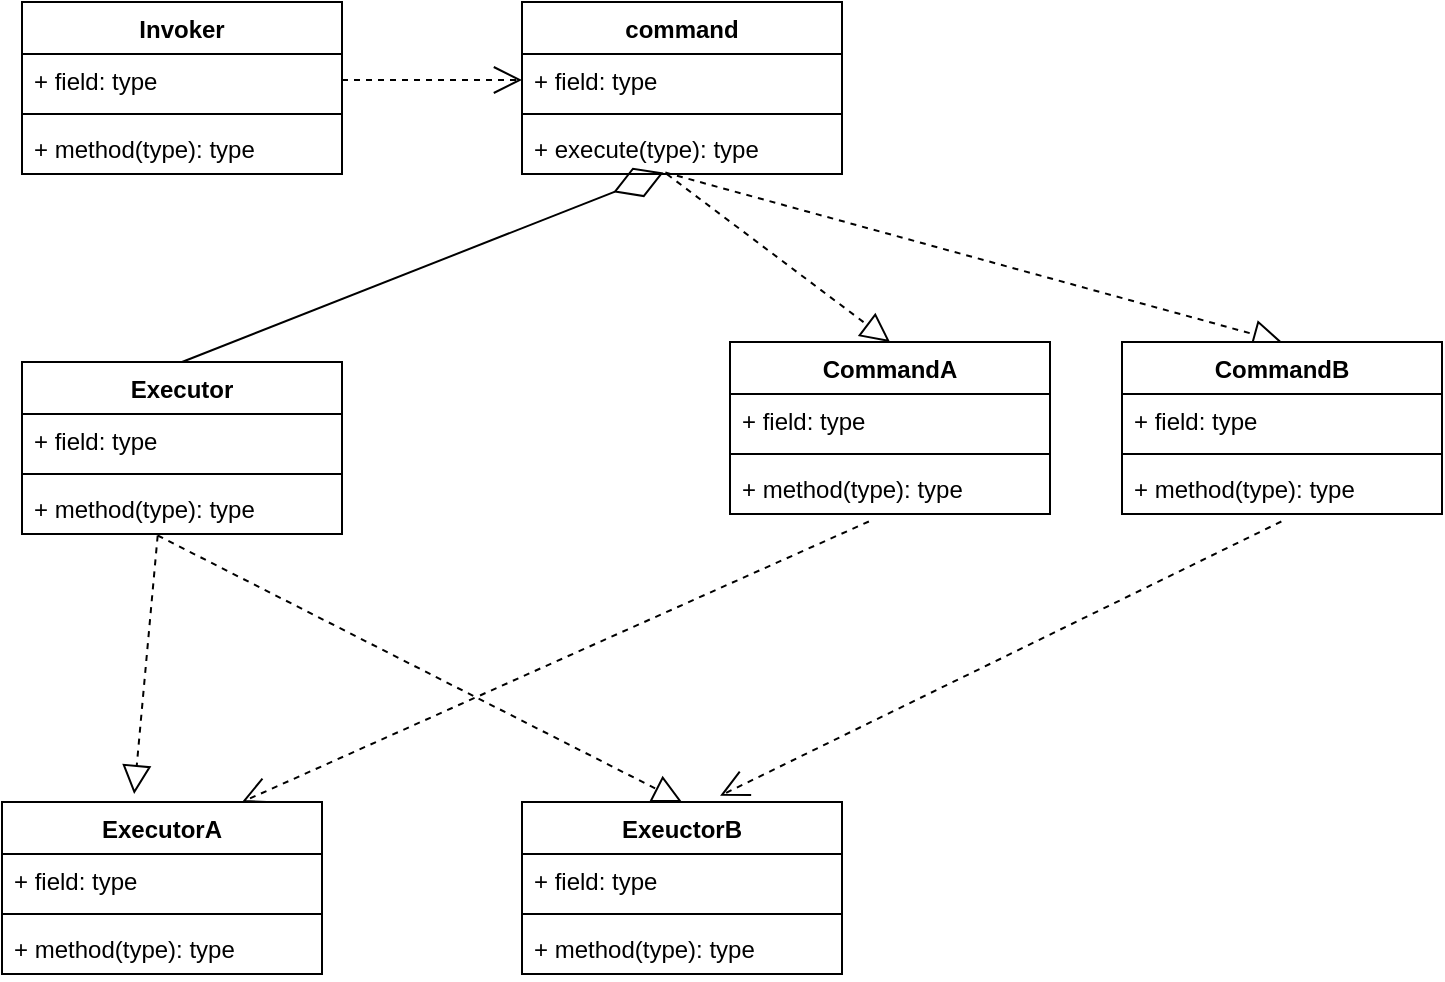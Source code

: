 <mxfile version="13.7.9" type="device"><diagram id="UsWExSXFhmmK8blFgsZJ" name="第 1 页"><mxGraphModel dx="1089" dy="630" grid="1" gridSize="10" guides="1" tooltips="1" connect="1" arrows="1" fold="1" page="1" pageScale="1" pageWidth="827" pageHeight="1169" math="0" shadow="0"><root><mxCell id="0"/><mxCell id="1" parent="0"/><mxCell id="35Mb7k8plHbG1xBs_ddw-1" value="command" style="swimlane;fontStyle=1;align=center;verticalAlign=top;childLayout=stackLayout;horizontal=1;startSize=26;horizontalStack=0;resizeParent=1;resizeParentMax=0;resizeLast=0;collapsible=1;marginBottom=0;" vertex="1" parent="1"><mxGeometry x="310" y="80" width="160" height="86" as="geometry"/></mxCell><mxCell id="35Mb7k8plHbG1xBs_ddw-2" value="+ field: type" style="text;strokeColor=none;fillColor=none;align=left;verticalAlign=top;spacingLeft=4;spacingRight=4;overflow=hidden;rotatable=0;points=[[0,0.5],[1,0.5]];portConstraint=eastwest;" vertex="1" parent="35Mb7k8plHbG1xBs_ddw-1"><mxGeometry y="26" width="160" height="26" as="geometry"/></mxCell><mxCell id="35Mb7k8plHbG1xBs_ddw-3" value="" style="line;strokeWidth=1;fillColor=none;align=left;verticalAlign=middle;spacingTop=-1;spacingLeft=3;spacingRight=3;rotatable=0;labelPosition=right;points=[];portConstraint=eastwest;" vertex="1" parent="35Mb7k8plHbG1xBs_ddw-1"><mxGeometry y="52" width="160" height="8" as="geometry"/></mxCell><mxCell id="35Mb7k8plHbG1xBs_ddw-4" value="+ execute(type): type" style="text;strokeColor=none;fillColor=none;align=left;verticalAlign=top;spacingLeft=4;spacingRight=4;overflow=hidden;rotatable=0;points=[[0,0.5],[1,0.5]];portConstraint=eastwest;" vertex="1" parent="35Mb7k8plHbG1xBs_ddw-1"><mxGeometry y="60" width="160" height="26" as="geometry"/></mxCell><mxCell id="35Mb7k8plHbG1xBs_ddw-13" value="" style="endArrow=block;dashed=1;endFill=0;endSize=12;html=1;exitX=0.453;exitY=1.004;exitDx=0;exitDy=0;exitPerimeter=0;entryX=0.5;entryY=0;entryDx=0;entryDy=0;" edge="1" parent="1" source="35Mb7k8plHbG1xBs_ddw-4" target="35Mb7k8plHbG1xBs_ddw-5"><mxGeometry width="160" relative="1" as="geometry"><mxPoint x="330" y="320" as="sourcePoint"/><mxPoint x="490" y="320" as="targetPoint"/></mxGeometry></mxCell><mxCell id="35Mb7k8plHbG1xBs_ddw-14" value="" style="endArrow=block;dashed=1;endFill=0;endSize=12;html=1;exitX=0.448;exitY=0.972;exitDx=0;exitDy=0;exitPerimeter=0;entryX=0.5;entryY=0;entryDx=0;entryDy=0;" edge="1" parent="1" source="35Mb7k8plHbG1xBs_ddw-4" target="35Mb7k8plHbG1xBs_ddw-9"><mxGeometry width="160" relative="1" as="geometry"><mxPoint x="392.48" y="176.104" as="sourcePoint"/><mxPoint x="320" y="280" as="targetPoint"/></mxGeometry></mxCell><mxCell id="35Mb7k8plHbG1xBs_ddw-28" value="" style="endArrow=block;dashed=1;endFill=0;endSize=12;html=1;exitX=0.424;exitY=1.029;exitDx=0;exitDy=0;exitPerimeter=0;entryX=0.413;entryY=-0.046;entryDx=0;entryDy=0;entryPerimeter=0;" edge="1" parent="1" source="35Mb7k8plHbG1xBs_ddw-18" target="35Mb7k8plHbG1xBs_ddw-19"><mxGeometry width="160" relative="1" as="geometry"><mxPoint x="330" y="420" as="sourcePoint"/><mxPoint x="490" y="420" as="targetPoint"/></mxGeometry></mxCell><mxCell id="35Mb7k8plHbG1xBs_ddw-29" value="" style="endArrow=block;dashed=1;endFill=0;endSize=12;html=1;exitX=0.424;exitY=1.029;exitDx=0;exitDy=0;exitPerimeter=0;entryX=0.5;entryY=0;entryDx=0;entryDy=0;" edge="1" parent="1" source="35Mb7k8plHbG1xBs_ddw-18" target="35Mb7k8plHbG1xBs_ddw-23"><mxGeometry width="160" relative="1" as="geometry"><mxPoint x="127.84" y="556.754" as="sourcePoint"/><mxPoint x="86.08" y="616.044" as="targetPoint"/></mxGeometry></mxCell><mxCell id="35Mb7k8plHbG1xBs_ddw-35" value="" style="endArrow=open;endSize=12;dashed=1;html=1;exitX=1;exitY=0.5;exitDx=0;exitDy=0;entryX=0;entryY=0.5;entryDx=0;entryDy=0;" edge="1" parent="1" source="35Mb7k8plHbG1xBs_ddw-32" target="35Mb7k8plHbG1xBs_ddw-2"><mxGeometry y="-80" width="160" relative="1" as="geometry"><mxPoint x="330" y="420" as="sourcePoint"/><mxPoint x="490" y="420" as="targetPoint"/><mxPoint as="offset"/></mxGeometry></mxCell><mxCell id="35Mb7k8plHbG1xBs_ddw-9" value="CommandB" style="swimlane;fontStyle=1;align=center;verticalAlign=top;childLayout=stackLayout;horizontal=1;startSize=26;horizontalStack=0;resizeParent=1;resizeParentMax=0;resizeLast=0;collapsible=1;marginBottom=0;" vertex="1" parent="1"><mxGeometry x="610" y="250" width="160" height="86" as="geometry"/></mxCell><mxCell id="35Mb7k8plHbG1xBs_ddw-10" value="+ field: type" style="text;strokeColor=none;fillColor=none;align=left;verticalAlign=top;spacingLeft=4;spacingRight=4;overflow=hidden;rotatable=0;points=[[0,0.5],[1,0.5]];portConstraint=eastwest;" vertex="1" parent="35Mb7k8plHbG1xBs_ddw-9"><mxGeometry y="26" width="160" height="26" as="geometry"/></mxCell><mxCell id="35Mb7k8plHbG1xBs_ddw-11" value="" style="line;strokeWidth=1;fillColor=none;align=left;verticalAlign=middle;spacingTop=-1;spacingLeft=3;spacingRight=3;rotatable=0;labelPosition=right;points=[];portConstraint=eastwest;" vertex="1" parent="35Mb7k8plHbG1xBs_ddw-9"><mxGeometry y="52" width="160" height="8" as="geometry"/></mxCell><mxCell id="35Mb7k8plHbG1xBs_ddw-12" value="+ method(type): type" style="text;strokeColor=none;fillColor=none;align=left;verticalAlign=top;spacingLeft=4;spacingRight=4;overflow=hidden;rotatable=0;points=[[0,0.5],[1,0.5]];portConstraint=eastwest;" vertex="1" parent="35Mb7k8plHbG1xBs_ddw-9"><mxGeometry y="60" width="160" height="26" as="geometry"/></mxCell><mxCell id="35Mb7k8plHbG1xBs_ddw-5" value="CommandA" style="swimlane;fontStyle=1;align=center;verticalAlign=top;childLayout=stackLayout;horizontal=1;startSize=26;horizontalStack=0;resizeParent=1;resizeParentMax=0;resizeLast=0;collapsible=1;marginBottom=0;" vertex="1" parent="1"><mxGeometry x="414" y="250" width="160" height="86" as="geometry"/></mxCell><mxCell id="35Mb7k8plHbG1xBs_ddw-6" value="+ field: type" style="text;strokeColor=none;fillColor=none;align=left;verticalAlign=top;spacingLeft=4;spacingRight=4;overflow=hidden;rotatable=0;points=[[0,0.5],[1,0.5]];portConstraint=eastwest;" vertex="1" parent="35Mb7k8plHbG1xBs_ddw-5"><mxGeometry y="26" width="160" height="26" as="geometry"/></mxCell><mxCell id="35Mb7k8plHbG1xBs_ddw-7" value="" style="line;strokeWidth=1;fillColor=none;align=left;verticalAlign=middle;spacingTop=-1;spacingLeft=3;spacingRight=3;rotatable=0;labelPosition=right;points=[];portConstraint=eastwest;" vertex="1" parent="35Mb7k8plHbG1xBs_ddw-5"><mxGeometry y="52" width="160" height="8" as="geometry"/></mxCell><mxCell id="35Mb7k8plHbG1xBs_ddw-8" value="+ method(type): type" style="text;strokeColor=none;fillColor=none;align=left;verticalAlign=top;spacingLeft=4;spacingRight=4;overflow=hidden;rotatable=0;points=[[0,0.5],[1,0.5]];portConstraint=eastwest;" vertex="1" parent="35Mb7k8plHbG1xBs_ddw-5"><mxGeometry y="60" width="160" height="26" as="geometry"/></mxCell><mxCell id="35Mb7k8plHbG1xBs_ddw-39" value="" style="endArrow=diamondThin;endFill=0;endSize=24;html=1;exitX=0.5;exitY=0;exitDx=0;exitDy=0;entryX=0.442;entryY=0.972;entryDx=0;entryDy=0;entryPerimeter=0;" edge="1" parent="1" source="35Mb7k8plHbG1xBs_ddw-15" target="35Mb7k8plHbG1xBs_ddw-4"><mxGeometry width="160" relative="1" as="geometry"><mxPoint x="330" y="420" as="sourcePoint"/><mxPoint x="490" y="420" as="targetPoint"/></mxGeometry></mxCell><mxCell id="35Mb7k8plHbG1xBs_ddw-40" value="" style="endArrow=open;endSize=12;dashed=1;html=1;exitX=0.434;exitY=1.144;exitDx=0;exitDy=0;exitPerimeter=0;entryX=0.75;entryY=0;entryDx=0;entryDy=0;" edge="1" parent="1" source="35Mb7k8plHbG1xBs_ddw-8" target="35Mb7k8plHbG1xBs_ddw-19"><mxGeometry x="-0.416" y="115" width="160" relative="1" as="geometry"><mxPoint x="330" y="420" as="sourcePoint"/><mxPoint x="490" y="420" as="targetPoint"/><mxPoint as="offset"/></mxGeometry></mxCell><mxCell id="35Mb7k8plHbG1xBs_ddw-41" value="" style="endArrow=open;endSize=12;dashed=1;html=1;exitX=0.498;exitY=1.144;exitDx=0;exitDy=0;exitPerimeter=0;entryX=0.619;entryY=-0.036;entryDx=0;entryDy=0;entryPerimeter=0;" edge="1" parent="1" source="35Mb7k8plHbG1xBs_ddw-12" target="35Mb7k8plHbG1xBs_ddw-23"><mxGeometry x="-0.416" y="115" width="160" relative="1" as="geometry"><mxPoint x="493.44" y="349.744" as="sourcePoint"/><mxPoint x="140" y="620" as="targetPoint"/><mxPoint as="offset"/></mxGeometry></mxCell><mxCell id="35Mb7k8plHbG1xBs_ddw-15" value="Executor" style="swimlane;fontStyle=1;align=center;verticalAlign=top;childLayout=stackLayout;horizontal=1;startSize=26;horizontalStack=0;resizeParent=1;resizeParentMax=0;resizeLast=0;collapsible=1;marginBottom=0;" vertex="1" parent="1"><mxGeometry x="60" y="260" width="160" height="86" as="geometry"/></mxCell><mxCell id="35Mb7k8plHbG1xBs_ddw-16" value="+ field: type" style="text;strokeColor=none;fillColor=none;align=left;verticalAlign=top;spacingLeft=4;spacingRight=4;overflow=hidden;rotatable=0;points=[[0,0.5],[1,0.5]];portConstraint=eastwest;" vertex="1" parent="35Mb7k8plHbG1xBs_ddw-15"><mxGeometry y="26" width="160" height="26" as="geometry"/></mxCell><mxCell id="35Mb7k8plHbG1xBs_ddw-17" value="" style="line;strokeWidth=1;fillColor=none;align=left;verticalAlign=middle;spacingTop=-1;spacingLeft=3;spacingRight=3;rotatable=0;labelPosition=right;points=[];portConstraint=eastwest;" vertex="1" parent="35Mb7k8plHbG1xBs_ddw-15"><mxGeometry y="52" width="160" height="8" as="geometry"/></mxCell><mxCell id="35Mb7k8plHbG1xBs_ddw-18" value="+ method(type): type" style="text;strokeColor=none;fillColor=none;align=left;verticalAlign=top;spacingLeft=4;spacingRight=4;overflow=hidden;rotatable=0;points=[[0,0.5],[1,0.5]];portConstraint=eastwest;" vertex="1" parent="35Mb7k8plHbG1xBs_ddw-15"><mxGeometry y="60" width="160" height="26" as="geometry"/></mxCell><mxCell id="35Mb7k8plHbG1xBs_ddw-23" value="ExeuctorB" style="swimlane;fontStyle=1;align=center;verticalAlign=top;childLayout=stackLayout;horizontal=1;startSize=26;horizontalStack=0;resizeParent=1;resizeParentMax=0;resizeLast=0;collapsible=1;marginBottom=0;" vertex="1" parent="1"><mxGeometry x="310" y="480" width="160" height="86" as="geometry"/></mxCell><mxCell id="35Mb7k8plHbG1xBs_ddw-24" value="+ field: type" style="text;strokeColor=none;fillColor=none;align=left;verticalAlign=top;spacingLeft=4;spacingRight=4;overflow=hidden;rotatable=0;points=[[0,0.5],[1,0.5]];portConstraint=eastwest;" vertex="1" parent="35Mb7k8plHbG1xBs_ddw-23"><mxGeometry y="26" width="160" height="26" as="geometry"/></mxCell><mxCell id="35Mb7k8plHbG1xBs_ddw-25" value="" style="line;strokeWidth=1;fillColor=none;align=left;verticalAlign=middle;spacingTop=-1;spacingLeft=3;spacingRight=3;rotatable=0;labelPosition=right;points=[];portConstraint=eastwest;" vertex="1" parent="35Mb7k8plHbG1xBs_ddw-23"><mxGeometry y="52" width="160" height="8" as="geometry"/></mxCell><mxCell id="35Mb7k8plHbG1xBs_ddw-26" value="+ method(type): type" style="text;strokeColor=none;fillColor=none;align=left;verticalAlign=top;spacingLeft=4;spacingRight=4;overflow=hidden;rotatable=0;points=[[0,0.5],[1,0.5]];portConstraint=eastwest;" vertex="1" parent="35Mb7k8plHbG1xBs_ddw-23"><mxGeometry y="60" width="160" height="26" as="geometry"/></mxCell><mxCell id="35Mb7k8plHbG1xBs_ddw-19" value="ExecutorA" style="swimlane;fontStyle=1;align=center;verticalAlign=top;childLayout=stackLayout;horizontal=1;startSize=26;horizontalStack=0;resizeParent=1;resizeParentMax=0;resizeLast=0;collapsible=1;marginBottom=0;" vertex="1" parent="1"><mxGeometry x="50" y="480" width="160" height="86" as="geometry"/></mxCell><mxCell id="35Mb7k8plHbG1xBs_ddw-20" value="+ field: type" style="text;strokeColor=none;fillColor=none;align=left;verticalAlign=top;spacingLeft=4;spacingRight=4;overflow=hidden;rotatable=0;points=[[0,0.5],[1,0.5]];portConstraint=eastwest;" vertex="1" parent="35Mb7k8plHbG1xBs_ddw-19"><mxGeometry y="26" width="160" height="26" as="geometry"/></mxCell><mxCell id="35Mb7k8plHbG1xBs_ddw-21" value="" style="line;strokeWidth=1;fillColor=none;align=left;verticalAlign=middle;spacingTop=-1;spacingLeft=3;spacingRight=3;rotatable=0;labelPosition=right;points=[];portConstraint=eastwest;" vertex="1" parent="35Mb7k8plHbG1xBs_ddw-19"><mxGeometry y="52" width="160" height="8" as="geometry"/></mxCell><mxCell id="35Mb7k8plHbG1xBs_ddw-22" value="+ method(type): type" style="text;strokeColor=none;fillColor=none;align=left;verticalAlign=top;spacingLeft=4;spacingRight=4;overflow=hidden;rotatable=0;points=[[0,0.5],[1,0.5]];portConstraint=eastwest;" vertex="1" parent="35Mb7k8plHbG1xBs_ddw-19"><mxGeometry y="60" width="160" height="26" as="geometry"/></mxCell><mxCell id="35Mb7k8plHbG1xBs_ddw-31" value="Invoker" style="swimlane;fontStyle=1;align=center;verticalAlign=top;childLayout=stackLayout;horizontal=1;startSize=26;horizontalStack=0;resizeParent=1;resizeParentMax=0;resizeLast=0;collapsible=1;marginBottom=0;" vertex="1" parent="1"><mxGeometry x="60" y="80" width="160" height="86" as="geometry"/></mxCell><mxCell id="35Mb7k8plHbG1xBs_ddw-32" value="+ field: type" style="text;strokeColor=none;fillColor=none;align=left;verticalAlign=top;spacingLeft=4;spacingRight=4;overflow=hidden;rotatable=0;points=[[0,0.5],[1,0.5]];portConstraint=eastwest;" vertex="1" parent="35Mb7k8plHbG1xBs_ddw-31"><mxGeometry y="26" width="160" height="26" as="geometry"/></mxCell><mxCell id="35Mb7k8plHbG1xBs_ddw-33" value="" style="line;strokeWidth=1;fillColor=none;align=left;verticalAlign=middle;spacingTop=-1;spacingLeft=3;spacingRight=3;rotatable=0;labelPosition=right;points=[];portConstraint=eastwest;" vertex="1" parent="35Mb7k8plHbG1xBs_ddw-31"><mxGeometry y="52" width="160" height="8" as="geometry"/></mxCell><mxCell id="35Mb7k8plHbG1xBs_ddw-34" value="+ method(type): type" style="text;strokeColor=none;fillColor=none;align=left;verticalAlign=top;spacingLeft=4;spacingRight=4;overflow=hidden;rotatable=0;points=[[0,0.5],[1,0.5]];portConstraint=eastwest;" vertex="1" parent="35Mb7k8plHbG1xBs_ddw-31"><mxGeometry y="60" width="160" height="26" as="geometry"/></mxCell></root></mxGraphModel></diagram></mxfile>